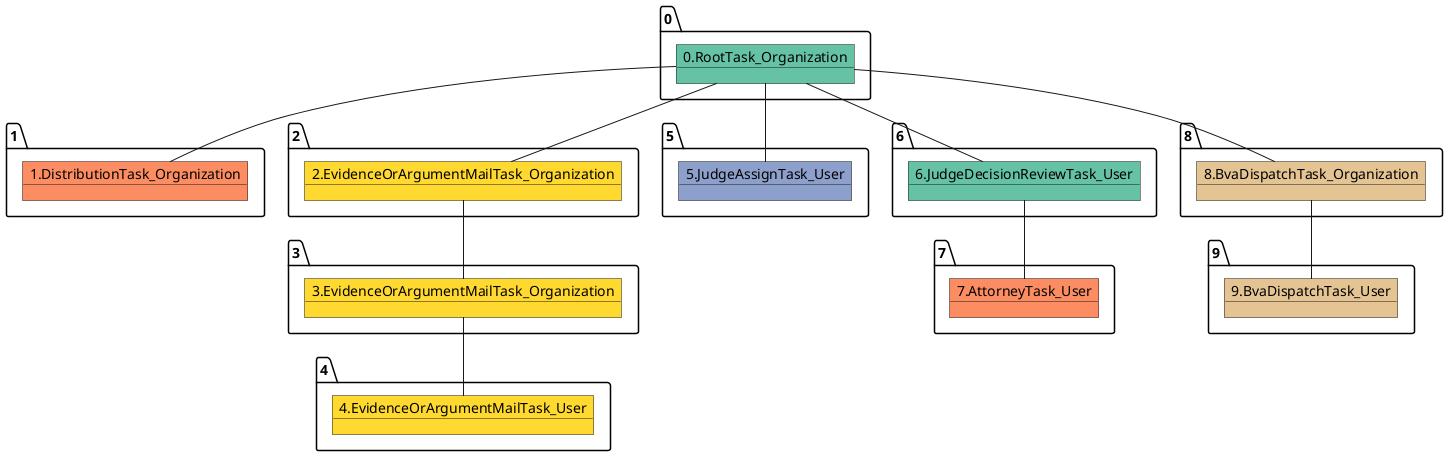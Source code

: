 @startuml
object 0.RootTask_Organization #66c2a5
object 1.DistributionTask_Organization #fc8d62
object 2.EvidenceOrArgumentMailTask_Organization #ffd92f
object 3.EvidenceOrArgumentMailTask_Organization #ffd92f
object 4.EvidenceOrArgumentMailTask_User #ffd92f
object 5.JudgeAssignTask_User #8da0cb
object 6.JudgeDecisionReviewTask_User #66c2a5
object 7.AttorneyTask_User #fc8d62
object 8.BvaDispatchTask_Organization #e5c494
object 9.BvaDispatchTask_User #e5c494
0.RootTask_Organization -- 1.DistributionTask_Organization
0.RootTask_Organization -- 2.EvidenceOrArgumentMailTask_Organization
2.EvidenceOrArgumentMailTask_Organization -- 3.EvidenceOrArgumentMailTask_Organization
3.EvidenceOrArgumentMailTask_Organization -- 4.EvidenceOrArgumentMailTask_User
0.RootTask_Organization -- 5.JudgeAssignTask_User
0.RootTask_Organization -- 6.JudgeDecisionReviewTask_User
6.JudgeDecisionReviewTask_User -- 7.AttorneyTask_User
0.RootTask_Organization -- 8.BvaDispatchTask_Organization
8.BvaDispatchTask_Organization -- 9.BvaDispatchTask_User
@enduml
